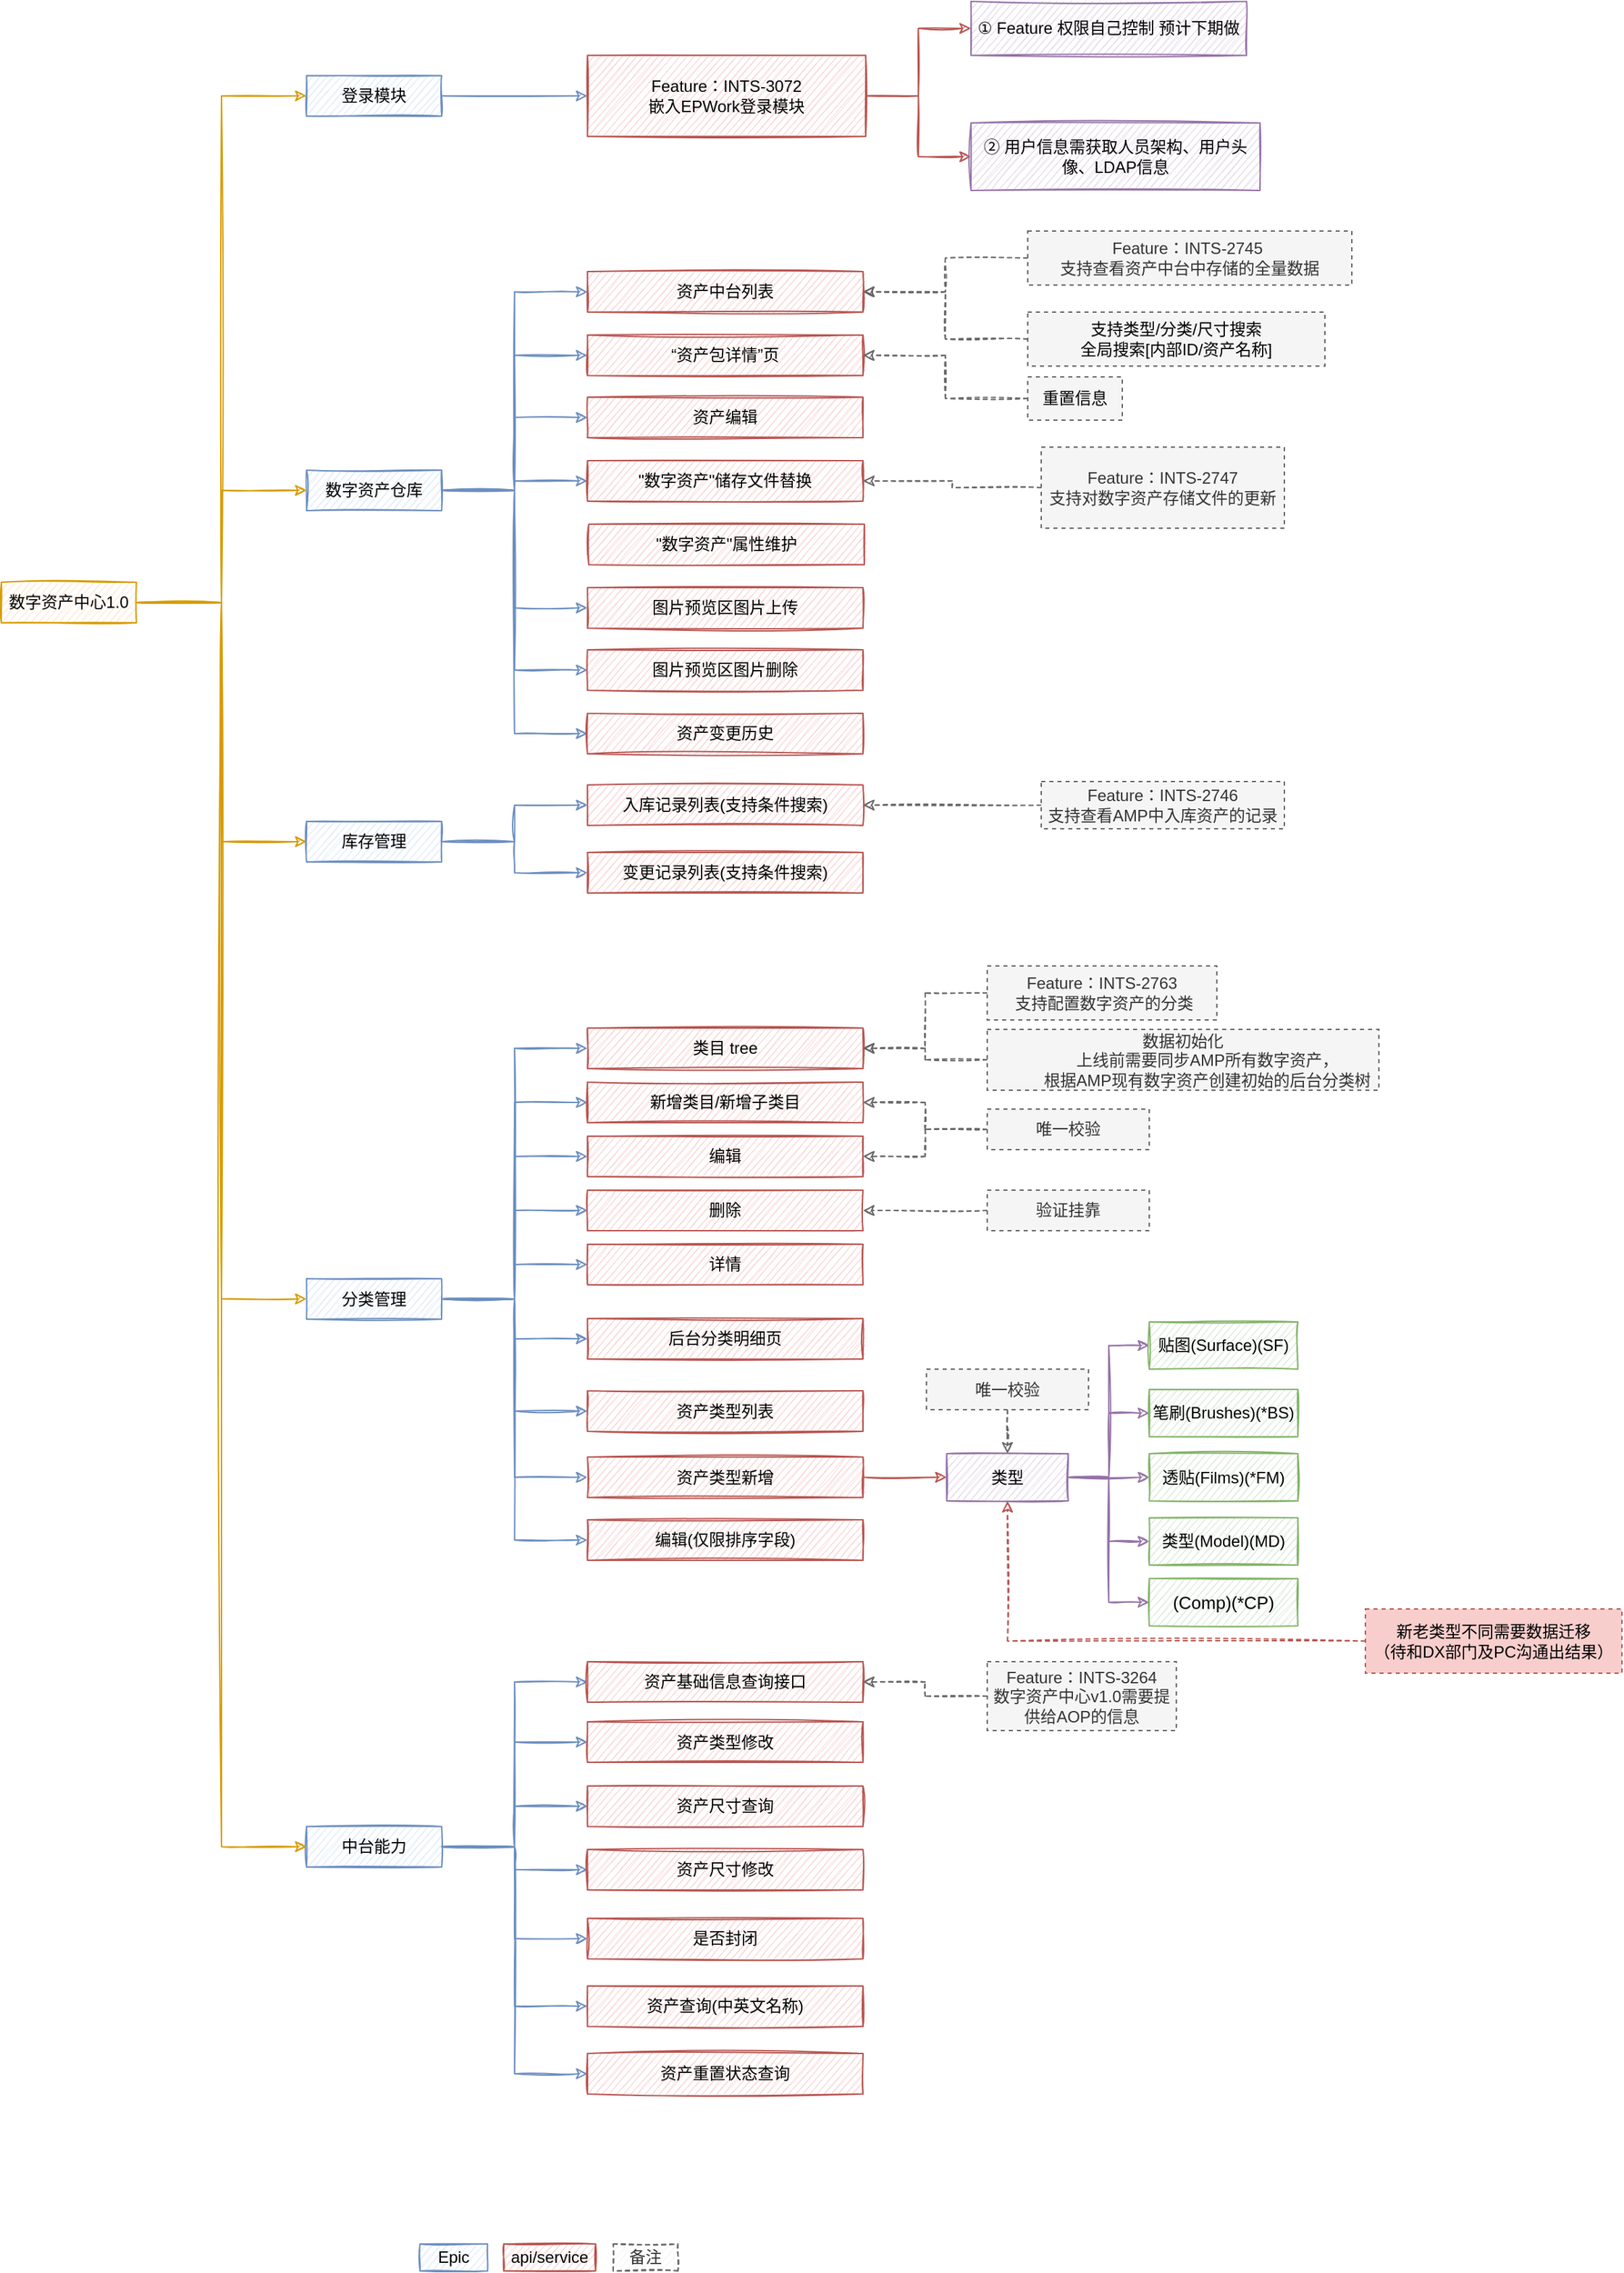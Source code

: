 <mxfile version="17.5.0" type="github" pages="2">
  <diagram id="C5RBs43oDa-KdzZeNtuy" name="all">
    <mxGraphModel dx="946" dy="1688" grid="1" gridSize="10" guides="1" tooltips="1" connect="1" arrows="1" fold="1" page="1" pageScale="1" pageWidth="827" pageHeight="1169" math="0" shadow="0">
      <root>
        <mxCell id="WIyWlLk6GJQsqaUBKTNV-0" />
        <mxCell id="WIyWlLk6GJQsqaUBKTNV-1" parent="WIyWlLk6GJQsqaUBKTNV-0" />
        <mxCell id="DaFXscNUTRdYXwU_u2qZ-137" value="资产中台列表" style="rounded=0;whiteSpace=wrap;html=1;sketch=1;fillColor=#f8cecc;strokeColor=#b85450;" parent="WIyWlLk6GJQsqaUBKTNV-1" vertex="1">
          <mxGeometry x="464" y="110" width="204" height="30" as="geometry" />
        </mxCell>
        <mxCell id="DaFXscNUTRdYXwU_u2qZ-129" style="edgeStyle=orthogonalEdgeStyle;rounded=0;sketch=1;orthogonalLoop=1;jettySize=auto;html=1;entryX=0;entryY=0.5;entryDx=0;entryDy=0;strokeColor=#6c8ebf;fillColor=#dae8fc;" parent="WIyWlLk6GJQsqaUBKTNV-1" source="DaFXscNUTRdYXwU_u2qZ-31" target="DaFXscNUTRdYXwU_u2qZ-86" edge="1">
          <mxGeometry relative="1" as="geometry" />
        </mxCell>
        <mxCell id="DaFXscNUTRdYXwU_u2qZ-130" style="edgeStyle=orthogonalEdgeStyle;rounded=0;sketch=1;orthogonalLoop=1;jettySize=auto;html=1;entryX=0;entryY=0.5;entryDx=0;entryDy=0;strokeColor=#6c8ebf;fillColor=#dae8fc;" parent="WIyWlLk6GJQsqaUBKTNV-1" source="DaFXscNUTRdYXwU_u2qZ-31" target="DaFXscNUTRdYXwU_u2qZ-120" edge="1">
          <mxGeometry relative="1" as="geometry" />
        </mxCell>
        <mxCell id="DaFXscNUTRdYXwU_u2qZ-131" style="edgeStyle=orthogonalEdgeStyle;rounded=0;sketch=1;orthogonalLoop=1;jettySize=auto;html=1;entryX=0;entryY=0.5;entryDx=0;entryDy=0;strokeColor=#6c8ebf;fillColor=#dae8fc;" parent="WIyWlLk6GJQsqaUBKTNV-1" source="DaFXscNUTRdYXwU_u2qZ-31" target="DaFXscNUTRdYXwU_u2qZ-121" edge="1">
          <mxGeometry relative="1" as="geometry" />
        </mxCell>
        <mxCell id="DaFXscNUTRdYXwU_u2qZ-132" style="edgeStyle=orthogonalEdgeStyle;rounded=0;sketch=1;orthogonalLoop=1;jettySize=auto;html=1;entryX=0;entryY=0.5;entryDx=0;entryDy=0;strokeColor=#6c8ebf;fillColor=#dae8fc;" parent="WIyWlLk6GJQsqaUBKTNV-1" source="DaFXscNUTRdYXwU_u2qZ-31" target="DaFXscNUTRdYXwU_u2qZ-122" edge="1">
          <mxGeometry relative="1" as="geometry" />
        </mxCell>
        <mxCell id="DaFXscNUTRdYXwU_u2qZ-133" style="edgeStyle=orthogonalEdgeStyle;rounded=0;sketch=1;orthogonalLoop=1;jettySize=auto;html=1;entryX=0;entryY=0.5;entryDx=0;entryDy=0;strokeColor=#6c8ebf;fillColor=#dae8fc;" parent="WIyWlLk6GJQsqaUBKTNV-1" source="DaFXscNUTRdYXwU_u2qZ-31" target="DaFXscNUTRdYXwU_u2qZ-123" edge="1">
          <mxGeometry relative="1" as="geometry" />
        </mxCell>
        <mxCell id="DaFXscNUTRdYXwU_u2qZ-134" style="edgeStyle=orthogonalEdgeStyle;rounded=0;sketch=1;orthogonalLoop=1;jettySize=auto;html=1;entryX=0;entryY=0.5;entryDx=0;entryDy=0;strokeColor=#6c8ebf;fillColor=#dae8fc;" parent="WIyWlLk6GJQsqaUBKTNV-1" source="DaFXscNUTRdYXwU_u2qZ-31" target="DaFXscNUTRdYXwU_u2qZ-124" edge="1">
          <mxGeometry relative="1" as="geometry" />
        </mxCell>
        <mxCell id="DaFXscNUTRdYXwU_u2qZ-135" style="edgeStyle=orthogonalEdgeStyle;rounded=0;sketch=1;orthogonalLoop=1;jettySize=auto;html=1;entryX=0;entryY=0.5;entryDx=0;entryDy=0;strokeColor=#6c8ebf;fillColor=#dae8fc;" parent="WIyWlLk6GJQsqaUBKTNV-1" source="DaFXscNUTRdYXwU_u2qZ-31" target="DaFXscNUTRdYXwU_u2qZ-125" edge="1">
          <mxGeometry relative="1" as="geometry" />
        </mxCell>
        <mxCell id="DaFXscNUTRdYXwU_u2qZ-31" value="中台能力" style="rounded=0;whiteSpace=wrap;html=1;sketch=1;fillColor=#dae8fc;strokeColor=#6c8ebf;treeFolding=1;treeMoving=1;" parent="WIyWlLk6GJQsqaUBKTNV-1" vertex="1">
          <mxGeometry x="256" y="1261" width="100" height="30" as="geometry" />
        </mxCell>
        <mxCell id="DaFXscNUTRdYXwU_u2qZ-98" style="edgeStyle=orthogonalEdgeStyle;rounded=0;sketch=1;orthogonalLoop=1;jettySize=auto;html=1;entryX=0;entryY=0.5;entryDx=0;entryDy=0;strokeColor=#6c8ebf;fillColor=#dae8fc;" parent="WIyWlLk6GJQsqaUBKTNV-1" source="DaFXscNUTRdYXwU_u2qZ-29" target="DaFXscNUTRdYXwU_u2qZ-77" edge="1">
          <mxGeometry relative="1" as="geometry" />
        </mxCell>
        <mxCell id="DaFXscNUTRdYXwU_u2qZ-99" style="edgeStyle=orthogonalEdgeStyle;rounded=0;sketch=1;orthogonalLoop=1;jettySize=auto;html=1;entryX=0;entryY=0.5;entryDx=0;entryDy=0;strokeColor=#6c8ebf;fillColor=#dae8fc;" parent="WIyWlLk6GJQsqaUBKTNV-1" source="DaFXscNUTRdYXwU_u2qZ-29" target="DaFXscNUTRdYXwU_u2qZ-79" edge="1">
          <mxGeometry relative="1" as="geometry" />
        </mxCell>
        <mxCell id="DaFXscNUTRdYXwU_u2qZ-101" style="edgeStyle=orthogonalEdgeStyle;rounded=0;sketch=1;orthogonalLoop=1;jettySize=auto;html=1;entryX=0;entryY=0.5;entryDx=0;entryDy=0;strokeColor=#6c8ebf;fillColor=#dae8fc;" parent="WIyWlLk6GJQsqaUBKTNV-1" source="DaFXscNUTRdYXwU_u2qZ-29" target="DaFXscNUTRdYXwU_u2qZ-100" edge="1">
          <mxGeometry relative="1" as="geometry" />
        </mxCell>
        <mxCell id="DaFXscNUTRdYXwU_u2qZ-102" style="edgeStyle=orthogonalEdgeStyle;rounded=0;sketch=1;orthogonalLoop=1;jettySize=auto;html=1;entryX=0;entryY=0.5;entryDx=0;entryDy=0;strokeColor=#6c8ebf;fillColor=#dae8fc;" parent="WIyWlLk6GJQsqaUBKTNV-1" source="DaFXscNUTRdYXwU_u2qZ-29" target="DaFXscNUTRdYXwU_u2qZ-78" edge="1">
          <mxGeometry relative="1" as="geometry" />
        </mxCell>
        <mxCell id="DaFXscNUTRdYXwU_u2qZ-103" style="edgeStyle=orthogonalEdgeStyle;rounded=0;sketch=1;orthogonalLoop=1;jettySize=auto;html=1;entryX=0;entryY=0.5;entryDx=0;entryDy=0;strokeColor=#6c8ebf;fillColor=#dae8fc;" parent="WIyWlLk6GJQsqaUBKTNV-1" source="DaFXscNUTRdYXwU_u2qZ-29" target="DaFXscNUTRdYXwU_u2qZ-80" edge="1">
          <mxGeometry relative="1" as="geometry" />
        </mxCell>
        <mxCell id="DaFXscNUTRdYXwU_u2qZ-104" style="edgeStyle=orthogonalEdgeStyle;rounded=0;sketch=1;orthogonalLoop=1;jettySize=auto;html=1;entryX=0;entryY=0.5;entryDx=0;entryDy=0;strokeColor=#6c8ebf;fillColor=#dae8fc;" parent="WIyWlLk6GJQsqaUBKTNV-1" source="DaFXscNUTRdYXwU_u2qZ-29" target="DaFXscNUTRdYXwU_u2qZ-81" edge="1">
          <mxGeometry relative="1" as="geometry" />
        </mxCell>
        <mxCell id="DaFXscNUTRdYXwU_u2qZ-105" style="edgeStyle=orthogonalEdgeStyle;rounded=0;sketch=1;orthogonalLoop=1;jettySize=auto;html=1;entryX=0;entryY=0.5;entryDx=0;entryDy=0;strokeColor=#6c8ebf;fillColor=#dae8fc;" parent="WIyWlLk6GJQsqaUBKTNV-1" source="DaFXscNUTRdYXwU_u2qZ-29" target="DaFXscNUTRdYXwU_u2qZ-83" edge="1">
          <mxGeometry relative="1" as="geometry" />
        </mxCell>
        <mxCell id="DaFXscNUTRdYXwU_u2qZ-106" style="edgeStyle=orthogonalEdgeStyle;rounded=0;sketch=1;orthogonalLoop=1;jettySize=auto;html=1;entryX=0;entryY=0.5;entryDx=0;entryDy=0;strokeColor=#6c8ebf;fillColor=#dae8fc;" parent="WIyWlLk6GJQsqaUBKTNV-1" source="DaFXscNUTRdYXwU_u2qZ-29" target="DaFXscNUTRdYXwU_u2qZ-84" edge="1">
          <mxGeometry relative="1" as="geometry" />
        </mxCell>
        <mxCell id="DaFXscNUTRdYXwU_u2qZ-145" style="edgeStyle=orthogonalEdgeStyle;rounded=0;sketch=1;orthogonalLoop=1;jettySize=auto;html=1;entryX=0;entryY=0.5;entryDx=0;entryDy=0;strokeColor=#6c8ebf;fillColor=#dae8fc;" parent="WIyWlLk6GJQsqaUBKTNV-1" source="DaFXscNUTRdYXwU_u2qZ-29" target="DaFXscNUTRdYXwU_u2qZ-144" edge="1">
          <mxGeometry relative="1" as="geometry" />
        </mxCell>
        <mxCell id="DaFXscNUTRdYXwU_u2qZ-29" value="分类管理" style="rounded=0;whiteSpace=wrap;html=1;sketch=1;fillColor=#dae8fc;strokeColor=#6c8ebf;treeMoving=1;treeFolding=1;" parent="WIyWlLk6GJQsqaUBKTNV-1" vertex="1">
          <mxGeometry x="256" y="855.5" width="100" height="30" as="geometry" />
        </mxCell>
        <mxCell id="DaFXscNUTRdYXwU_u2qZ-92" style="edgeStyle=orthogonalEdgeStyle;rounded=0;sketch=1;orthogonalLoop=1;jettySize=auto;html=1;entryX=0;entryY=0.5;entryDx=0;entryDy=0;strokeColor=#6c8ebf;fillColor=#dae8fc;" parent="WIyWlLk6GJQsqaUBKTNV-1" source="DaFXscNUTRdYXwU_u2qZ-27" target="DaFXscNUTRdYXwU_u2qZ-76" edge="1">
          <mxGeometry relative="1" as="geometry" />
        </mxCell>
        <mxCell id="DaFXscNUTRdYXwU_u2qZ-93" style="edgeStyle=orthogonalEdgeStyle;rounded=0;sketch=1;orthogonalLoop=1;jettySize=auto;html=1;entryX=0;entryY=0.5;entryDx=0;entryDy=0;strokeColor=#6c8ebf;fillColor=#dae8fc;" parent="WIyWlLk6GJQsqaUBKTNV-1" source="DaFXscNUTRdYXwU_u2qZ-27" target="DaFXscNUTRdYXwU_u2qZ-75" edge="1">
          <mxGeometry relative="1" as="geometry" />
        </mxCell>
        <mxCell id="DaFXscNUTRdYXwU_u2qZ-27" value="库存管理" style="rounded=0;whiteSpace=wrap;html=1;sketch=1;fillColor=#dae8fc;strokeColor=#6c8ebf;treeMoving=1;treeFolding=1;" parent="WIyWlLk6GJQsqaUBKTNV-1" vertex="1">
          <mxGeometry x="256" y="517" width="100" height="30" as="geometry" />
        </mxCell>
        <mxCell id="DaFXscNUTRdYXwU_u2qZ-43" value="" style="edgeStyle=orthogonalEdgeStyle;rounded=0;sketch=1;orthogonalLoop=1;jettySize=auto;html=1;fillColor=#dae8fc;strokeColor=#6c8ebf;entryX=0;entryY=0.5;entryDx=0;entryDy=0;" parent="WIyWlLk6GJQsqaUBKTNV-1" source="DaFXscNUTRdYXwU_u2qZ-23" target="DaFXscNUTRdYXwU_u2qZ-137" edge="1">
          <mxGeometry relative="1" as="geometry">
            <mxPoint x="464" y="116" as="targetPoint" />
          </mxGeometry>
        </mxCell>
        <mxCell id="DaFXscNUTRdYXwU_u2qZ-70" style="edgeStyle=orthogonalEdgeStyle;rounded=0;sketch=1;orthogonalLoop=1;jettySize=auto;html=1;entryX=0;entryY=0.5;entryDx=0;entryDy=0;fillColor=#dae8fc;strokeColor=#6c8ebf;" parent="WIyWlLk6GJQsqaUBKTNV-1" source="DaFXscNUTRdYXwU_u2qZ-23" target="DaFXscNUTRdYXwU_u2qZ-69" edge="1">
          <mxGeometry relative="1" as="geometry" />
        </mxCell>
        <mxCell id="DaFXscNUTRdYXwU_u2qZ-88" style="edgeStyle=orthogonalEdgeStyle;rounded=0;sketch=1;orthogonalLoop=1;jettySize=auto;html=1;entryX=0;entryY=0.5;entryDx=0;entryDy=0;strokeColor=#6c8ebf;fillColor=#dae8fc;" parent="WIyWlLk6GJQsqaUBKTNV-1" source="DaFXscNUTRdYXwU_u2qZ-23" target="DaFXscNUTRdYXwU_u2qZ-71" edge="1">
          <mxGeometry relative="1" as="geometry" />
        </mxCell>
        <mxCell id="DaFXscNUTRdYXwU_u2qZ-89" style="edgeStyle=orthogonalEdgeStyle;rounded=0;sketch=1;orthogonalLoop=1;jettySize=auto;html=1;entryX=0;entryY=0.5;entryDx=0;entryDy=0;strokeColor=#6c8ebf;fillColor=#dae8fc;" parent="WIyWlLk6GJQsqaUBKTNV-1" source="DaFXscNUTRdYXwU_u2qZ-23" target="DaFXscNUTRdYXwU_u2qZ-72" edge="1">
          <mxGeometry relative="1" as="geometry" />
        </mxCell>
        <mxCell id="DaFXscNUTRdYXwU_u2qZ-90" style="edgeStyle=orthogonalEdgeStyle;rounded=0;sketch=1;orthogonalLoop=1;jettySize=auto;html=1;entryX=0;entryY=0.5;entryDx=0;entryDy=0;strokeColor=#6c8ebf;fillColor=#dae8fc;" parent="WIyWlLk6GJQsqaUBKTNV-1" source="DaFXscNUTRdYXwU_u2qZ-23" target="DaFXscNUTRdYXwU_u2qZ-73" edge="1">
          <mxGeometry relative="1" as="geometry" />
        </mxCell>
        <mxCell id="DaFXscNUTRdYXwU_u2qZ-91" style="edgeStyle=orthogonalEdgeStyle;rounded=0;sketch=1;orthogonalLoop=1;jettySize=auto;html=1;entryX=0;entryY=0.5;entryDx=0;entryDy=0;strokeColor=#6c8ebf;fillColor=#dae8fc;" parent="WIyWlLk6GJQsqaUBKTNV-1" source="DaFXscNUTRdYXwU_u2qZ-23" target="DaFXscNUTRdYXwU_u2qZ-74" edge="1">
          <mxGeometry relative="1" as="geometry" />
        </mxCell>
        <mxCell id="DaFXscNUTRdYXwU_u2qZ-23" value="数字资产仓库" style="rounded=0;whiteSpace=wrap;html=1;sketch=1;fillColor=#dae8fc;strokeColor=#6c8ebf;treeFolding=1;treeMoving=1;" parent="WIyWlLk6GJQsqaUBKTNV-1" vertex="1">
          <mxGeometry x="256" y="257" width="100" height="30" as="geometry" />
        </mxCell>
        <mxCell id="DaFXscNUTRdYXwU_u2qZ-35" style="edgeStyle=orthogonalEdgeStyle;rounded=0;sketch=1;orthogonalLoop=1;jettySize=auto;html=1;exitX=1;exitY=0.5;exitDx=0;exitDy=0;entryX=0;entryY=0.5;entryDx=0;entryDy=0;fillColor=#dae8fc;strokeColor=#6c8ebf;" parent="WIyWlLk6GJQsqaUBKTNV-1" source="DaFXscNUTRdYXwU_u2qZ-25" target="DaFXscNUTRdYXwU_u2qZ-18" edge="1">
          <mxGeometry relative="1" as="geometry" />
        </mxCell>
        <mxCell id="DaFXscNUTRdYXwU_u2qZ-25" value="登录模块" style="rounded=0;whiteSpace=wrap;html=1;sketch=1;fillColor=#dae8fc;strokeColor=#6c8ebf;treeMoving=1;treeFolding=1;" parent="WIyWlLk6GJQsqaUBKTNV-1" vertex="1">
          <mxGeometry x="256" y="-35" width="100" height="30" as="geometry" />
        </mxCell>
        <mxCell id="DaFXscNUTRdYXwU_u2qZ-24" value="" style="edgeStyle=orthogonalEdgeStyle;rounded=0;sketch=1;orthogonalLoop=1;jettySize=auto;html=1;entryX=0;entryY=0.5;entryDx=0;entryDy=0;fillColor=#ffe6cc;strokeColor=#d79b00;" parent="WIyWlLk6GJQsqaUBKTNV-1" source="DaFXscNUTRdYXwU_u2qZ-0" target="DaFXscNUTRdYXwU_u2qZ-23" edge="1">
          <mxGeometry relative="1" as="geometry" />
        </mxCell>
        <mxCell id="DaFXscNUTRdYXwU_u2qZ-26" value="" style="edgeStyle=orthogonalEdgeStyle;rounded=0;sketch=1;orthogonalLoop=1;jettySize=auto;html=1;entryX=0;entryY=0.5;entryDx=0;entryDy=0;fillColor=#ffe6cc;strokeColor=#d79b00;" parent="WIyWlLk6GJQsqaUBKTNV-1" source="DaFXscNUTRdYXwU_u2qZ-0" target="DaFXscNUTRdYXwU_u2qZ-25" edge="1">
          <mxGeometry relative="1" as="geometry" />
        </mxCell>
        <mxCell id="DaFXscNUTRdYXwU_u2qZ-30" value="" style="edgeStyle=orthogonalEdgeStyle;rounded=0;sketch=1;orthogonalLoop=1;jettySize=auto;html=1;entryX=0;entryY=0.5;entryDx=0;entryDy=0;fillColor=#ffe6cc;strokeColor=#d79b00;" parent="WIyWlLk6GJQsqaUBKTNV-1" source="DaFXscNUTRdYXwU_u2qZ-0" target="DaFXscNUTRdYXwU_u2qZ-29" edge="1">
          <mxGeometry relative="1" as="geometry" />
        </mxCell>
        <mxCell id="DaFXscNUTRdYXwU_u2qZ-32" value="" style="edgeStyle=orthogonalEdgeStyle;rounded=0;sketch=1;orthogonalLoop=1;jettySize=auto;html=1;entryX=0;entryY=0.5;entryDx=0;entryDy=0;fillColor=#ffe6cc;strokeColor=#d79b00;" parent="WIyWlLk6GJQsqaUBKTNV-1" source="DaFXscNUTRdYXwU_u2qZ-0" target="DaFXscNUTRdYXwU_u2qZ-31" edge="1">
          <mxGeometry relative="1" as="geometry" />
        </mxCell>
        <mxCell id="DaFXscNUTRdYXwU_u2qZ-87" style="edgeStyle=orthogonalEdgeStyle;rounded=0;sketch=1;orthogonalLoop=1;jettySize=auto;html=1;entryX=0;entryY=0.5;entryDx=0;entryDy=0;strokeColor=#d79b00;fillColor=#ffe6cc;" parent="WIyWlLk6GJQsqaUBKTNV-1" source="DaFXscNUTRdYXwU_u2qZ-0" target="DaFXscNUTRdYXwU_u2qZ-27" edge="1">
          <mxGeometry relative="1" as="geometry" />
        </mxCell>
        <mxCell id="DaFXscNUTRdYXwU_u2qZ-0" value="数字资产中心1.0" style="rounded=0;whiteSpace=wrap;html=1;sketch=1;fillColor=#ffe6cc;strokeColor=#d79b00;" parent="WIyWlLk6GJQsqaUBKTNV-1" vertex="1">
          <mxGeometry x="30" y="340" width="100" height="30" as="geometry" />
        </mxCell>
        <mxCell id="DaFXscNUTRdYXwU_u2qZ-8" style="edgeStyle=orthogonalEdgeStyle;rounded=0;sketch=1;orthogonalLoop=1;jettySize=auto;html=1;exitX=0.5;exitY=1;exitDx=0;exitDy=0;" parent="WIyWlLk6GJQsqaUBKTNV-1" edge="1">
          <mxGeometry relative="1" as="geometry">
            <mxPoint x="306" y="200" as="sourcePoint" />
            <mxPoint x="306" y="200" as="targetPoint" />
          </mxGeometry>
        </mxCell>
        <mxCell id="DaFXscNUTRdYXwU_u2qZ-39" value="" style="edgeStyle=orthogonalEdgeStyle;rounded=0;sketch=1;orthogonalLoop=1;jettySize=auto;html=1;entryX=0;entryY=0.5;entryDx=0;entryDy=0;fillColor=#f8cecc;strokeColor=#b85450;" parent="WIyWlLk6GJQsqaUBKTNV-1" source="DaFXscNUTRdYXwU_u2qZ-18" target="DaFXscNUTRdYXwU_u2qZ-38" edge="1">
          <mxGeometry relative="1" as="geometry" />
        </mxCell>
        <mxCell id="DaFXscNUTRdYXwU_u2qZ-41" value="" style="edgeStyle=orthogonalEdgeStyle;rounded=0;sketch=1;orthogonalLoop=1;jettySize=auto;html=1;fillColor=#f8cecc;strokeColor=#b85450;entryX=0;entryY=0.5;entryDx=0;entryDy=0;" parent="WIyWlLk6GJQsqaUBKTNV-1" source="DaFXscNUTRdYXwU_u2qZ-18" target="DaFXscNUTRdYXwU_u2qZ-40" edge="1">
          <mxGeometry relative="1" as="geometry">
            <mxPoint x="686" y="44.957" as="targetPoint" />
          </mxGeometry>
        </mxCell>
        <mxCell id="DaFXscNUTRdYXwU_u2qZ-18" value="Feature：INTS-3072 &lt;br&gt;嵌入EPWork登录模块" style="rounded=0;whiteSpace=wrap;html=1;sketch=1;fillColor=#f8cecc;strokeColor=#b85450;" parent="WIyWlLk6GJQsqaUBKTNV-1" vertex="1">
          <mxGeometry x="464" y="-50" width="206" height="60" as="geometry" />
        </mxCell>
        <mxCell id="DaFXscNUTRdYXwU_u2qZ-38" value="① Feature 权限自己控制 预计下期做" style="rounded=0;whiteSpace=wrap;html=1;sketch=1;fillColor=#e1d5e7;strokeColor=#9673a6;" parent="WIyWlLk6GJQsqaUBKTNV-1" vertex="1">
          <mxGeometry x="748" y="-90" width="204" height="40" as="geometry" />
        </mxCell>
        <mxCell id="DaFXscNUTRdYXwU_u2qZ-40" value="&lt;div class=&quot;okr-block-clipboard&quot;&gt;&lt;/div&gt;&lt;div&gt;&lt;span&gt;② 用户信息需获取人员架构、用户头像、LDAP信息&lt;/span&gt;&lt;br&gt;&lt;/div&gt;" style="rounded=0;whiteSpace=wrap;html=1;sketch=1;fillColor=#e1d5e7;strokeColor=#9673a6;" parent="WIyWlLk6GJQsqaUBKTNV-1" vertex="1">
          <mxGeometry x="748" width="214" height="50" as="geometry" />
        </mxCell>
        <mxCell id="DaFXscNUTRdYXwU_u2qZ-64" value="" style="edgeStyle=orthogonalEdgeStyle;rounded=0;sketch=1;orthogonalLoop=1;jettySize=auto;html=1;entryX=0;entryY=0.5;entryDx=0;entryDy=0;exitX=1;exitY=0.5;exitDx=0;exitDy=0;fillColor=#dae8fc;strokeColor=#6c8ebf;" parent="WIyWlLk6GJQsqaUBKTNV-1" source="DaFXscNUTRdYXwU_u2qZ-23" target="DaFXscNUTRdYXwU_u2qZ-63" edge="1">
          <mxGeometry relative="1" as="geometry" />
        </mxCell>
        <mxCell id="DaFXscNUTRdYXwU_u2qZ-47" value="" style="edgeStyle=orthogonalEdgeStyle;rounded=0;sketch=1;orthogonalLoop=1;jettySize=auto;html=1;exitX=1;exitY=0.5;exitDx=0;exitDy=0;fillColor=#f8cecc;strokeColor=#b85450;" parent="WIyWlLk6GJQsqaUBKTNV-1" source="DaFXscNUTRdYXwU_u2qZ-84" target="DaFXscNUTRdYXwU_u2qZ-46" edge="1">
          <mxGeometry relative="1" as="geometry">
            <mxPoint x="636" y="1000" as="sourcePoint" />
          </mxGeometry>
        </mxCell>
        <mxCell id="DaFXscNUTRdYXwU_u2qZ-49" value="" style="edgeStyle=orthogonalEdgeStyle;rounded=0;sketch=1;orthogonalLoop=1;jettySize=auto;html=1;entryX=0;entryY=0.5;entryDx=0;entryDy=0;fillColor=#e1d5e7;strokeColor=#9673a6;" parent="WIyWlLk6GJQsqaUBKTNV-1" source="DaFXscNUTRdYXwU_u2qZ-46" target="DaFXscNUTRdYXwU_u2qZ-48" edge="1">
          <mxGeometry relative="1" as="geometry" />
        </mxCell>
        <mxCell id="DaFXscNUTRdYXwU_u2qZ-51" value="" style="edgeStyle=orthogonalEdgeStyle;rounded=0;sketch=1;orthogonalLoop=1;jettySize=auto;html=1;entryX=0;entryY=0.5;entryDx=0;entryDy=0;fillColor=#e1d5e7;strokeColor=#9673a6;" parent="WIyWlLk6GJQsqaUBKTNV-1" source="DaFXscNUTRdYXwU_u2qZ-46" target="DaFXscNUTRdYXwU_u2qZ-50" edge="1">
          <mxGeometry relative="1" as="geometry" />
        </mxCell>
        <mxCell id="DaFXscNUTRdYXwU_u2qZ-53" value="" style="edgeStyle=orthogonalEdgeStyle;rounded=0;sketch=1;orthogonalLoop=1;jettySize=auto;html=1;entryX=0;entryY=0.5;entryDx=0;entryDy=0;fillColor=#e1d5e7;strokeColor=#9673a6;" parent="WIyWlLk6GJQsqaUBKTNV-1" source="DaFXscNUTRdYXwU_u2qZ-46" target="DaFXscNUTRdYXwU_u2qZ-52" edge="1">
          <mxGeometry relative="1" as="geometry" />
        </mxCell>
        <mxCell id="DaFXscNUTRdYXwU_u2qZ-55" value="" style="edgeStyle=orthogonalEdgeStyle;rounded=0;sketch=1;orthogonalLoop=1;jettySize=auto;html=1;entryX=0;entryY=0.5;entryDx=0;entryDy=0;fillColor=#e1d5e7;strokeColor=#9673a6;" parent="WIyWlLk6GJQsqaUBKTNV-1" source="DaFXscNUTRdYXwU_u2qZ-46" target="DaFXscNUTRdYXwU_u2qZ-54" edge="1">
          <mxGeometry relative="1" as="geometry" />
        </mxCell>
        <mxCell id="DaFXscNUTRdYXwU_u2qZ-57" style="edgeStyle=orthogonalEdgeStyle;rounded=0;sketch=1;orthogonalLoop=1;jettySize=auto;html=1;entryX=0;entryY=0.5;entryDx=0;entryDy=0;fillColor=#e1d5e7;strokeColor=#9673a6;" parent="WIyWlLk6GJQsqaUBKTNV-1" source="DaFXscNUTRdYXwU_u2qZ-46" target="DaFXscNUTRdYXwU_u2qZ-56" edge="1">
          <mxGeometry relative="1" as="geometry" />
        </mxCell>
        <mxCell id="DaFXscNUTRdYXwU_u2qZ-46" value="类型" style="rounded=0;whiteSpace=wrap;html=1;sketch=1;fillColor=#e1d5e7;strokeColor=#9673a6;" parent="WIyWlLk6GJQsqaUBKTNV-1" vertex="1">
          <mxGeometry x="730" y="985" width="90" height="35" as="geometry" />
        </mxCell>
        <mxCell id="DaFXscNUTRdYXwU_u2qZ-48" value="贴图(Surface)(SF)" style="rounded=0;whiteSpace=wrap;html=1;sketch=1;fillColor=#d5e8d4;strokeColor=#82b366;" parent="WIyWlLk6GJQsqaUBKTNV-1" vertex="1">
          <mxGeometry x="880" y="887.5" width="110" height="35" as="geometry" />
        </mxCell>
        <mxCell id="DaFXscNUTRdYXwU_u2qZ-50" value="笔刷(Brushes)(*BS)" style="rounded=0;whiteSpace=wrap;html=1;sketch=1;fillColor=#d5e8d4;strokeColor=#82b366;" parent="WIyWlLk6GJQsqaUBKTNV-1" vertex="1">
          <mxGeometry x="880" y="937.5" width="110" height="35" as="geometry" />
        </mxCell>
        <mxCell id="DaFXscNUTRdYXwU_u2qZ-52" value="透贴(Films)(*FM)" style="rounded=0;whiteSpace=wrap;html=1;sketch=1;fillColor=#d5e8d4;strokeColor=#82b366;" parent="WIyWlLk6GJQsqaUBKTNV-1" vertex="1">
          <mxGeometry x="880" y="985" width="110" height="35" as="geometry" />
        </mxCell>
        <mxCell id="DaFXscNUTRdYXwU_u2qZ-54" value="类型(Model)(MD)" style="rounded=0;whiteSpace=wrap;html=1;sketch=1;fillColor=#d5e8d4;strokeColor=#82b366;" parent="WIyWlLk6GJQsqaUBKTNV-1" vertex="1">
          <mxGeometry x="880" y="1032.5" width="110" height="35" as="geometry" />
        </mxCell>
        <mxCell id="DaFXscNUTRdYXwU_u2qZ-56" value="&lt;span style=&quot;font-size: 13px&quot;&gt;(Comp)(*CP)&lt;/span&gt;" style="rounded=0;whiteSpace=wrap;html=1;sketch=1;fillColor=#d5e8d4;strokeColor=#82b366;" parent="WIyWlLk6GJQsqaUBKTNV-1" vertex="1">
          <mxGeometry x="880" y="1077.5" width="110" height="35" as="geometry" />
        </mxCell>
        <mxCell id="DaFXscNUTRdYXwU_u2qZ-63" value="“资产包详情”页" style="rounded=0;whiteSpace=wrap;html=1;sketch=1;fillColor=#f8cecc;strokeColor=#b85450;" parent="WIyWlLk6GJQsqaUBKTNV-1" vertex="1">
          <mxGeometry x="464" y="157" width="204" height="30" as="geometry" />
        </mxCell>
        <mxCell id="DaFXscNUTRdYXwU_u2qZ-68" style="edgeStyle=orthogonalEdgeStyle;sketch=1;orthogonalLoop=1;jettySize=auto;html=1;entryX=1;entryY=0.5;entryDx=0;entryDy=0;strokeColor=#666666;rounded=0;fillColor=#f5f5f5;dashed=1;" parent="WIyWlLk6GJQsqaUBKTNV-1" source="DaFXscNUTRdYXwU_u2qZ-67" target="DaFXscNUTRdYXwU_u2qZ-137" edge="1">
          <mxGeometry relative="1" as="geometry">
            <mxPoint x="668" y="116" as="targetPoint" />
          </mxGeometry>
        </mxCell>
        <mxCell id="DaFXscNUTRdYXwU_u2qZ-67" value="&lt;div&gt;Feature：INTS-2745&amp;nbsp;&lt;/div&gt;&lt;div&gt;支持查看资产中台中存储的全量数据&lt;/div&gt;" style="rounded=0;whiteSpace=wrap;html=1;dashed=1;disableMultiStrokeFill=0;fillColor=#f5f5f5;fontColor=#333333;strokeColor=#666666;" parent="WIyWlLk6GJQsqaUBKTNV-1" vertex="1">
          <mxGeometry x="790" y="80" width="240" height="40" as="geometry" />
        </mxCell>
        <mxCell id="DaFXscNUTRdYXwU_u2qZ-69" value="资产编辑" style="rounded=0;whiteSpace=wrap;html=1;sketch=1;fillColor=#f8cecc;strokeColor=#b85450;" parent="WIyWlLk6GJQsqaUBKTNV-1" vertex="1">
          <mxGeometry x="464" y="203" width="204" height="30" as="geometry" />
        </mxCell>
        <mxCell id="DaFXscNUTRdYXwU_u2qZ-71" value="&quot;数字资产&quot;储存文件替换" style="rounded=0;whiteSpace=wrap;html=1;sketch=1;fillColor=#f8cecc;strokeColor=#b85450;" parent="WIyWlLk6GJQsqaUBKTNV-1" vertex="1">
          <mxGeometry x="464" y="250" width="204" height="30" as="geometry" />
        </mxCell>
        <mxCell id="DaFXscNUTRdYXwU_u2qZ-72" value="图片预览区图片上传" style="rounded=0;whiteSpace=wrap;html=1;sketch=1;fillColor=#f8cecc;strokeColor=#b85450;" parent="WIyWlLk6GJQsqaUBKTNV-1" vertex="1">
          <mxGeometry x="464" y="344" width="204" height="30" as="geometry" />
        </mxCell>
        <mxCell id="DaFXscNUTRdYXwU_u2qZ-73" value="图片预览区图片删除" style="rounded=0;whiteSpace=wrap;html=1;sketch=1;fillColor=#f8cecc;strokeColor=#b85450;" parent="WIyWlLk6GJQsqaUBKTNV-1" vertex="1">
          <mxGeometry x="464" y="390" width="204" height="30" as="geometry" />
        </mxCell>
        <mxCell id="DaFXscNUTRdYXwU_u2qZ-74" value="资产变更历史" style="rounded=0;whiteSpace=wrap;html=1;sketch=1;fillColor=#f8cecc;strokeColor=#b85450;" parent="WIyWlLk6GJQsqaUBKTNV-1" vertex="1">
          <mxGeometry x="464" y="437" width="204" height="30" as="geometry" />
        </mxCell>
        <mxCell id="DaFXscNUTRdYXwU_u2qZ-75" value="变更记录列表(支持条件搜索)" style="rounded=0;whiteSpace=wrap;html=1;sketch=1;fillColor=#f8cecc;strokeColor=#b85450;" parent="WIyWlLk6GJQsqaUBKTNV-1" vertex="1">
          <mxGeometry x="464" y="540" width="204" height="30" as="geometry" />
        </mxCell>
        <mxCell id="DaFXscNUTRdYXwU_u2qZ-76" value="入库记录列表(支持条件搜索)" style="rounded=0;whiteSpace=wrap;html=1;sketch=1;fillColor=#f8cecc;strokeColor=#b85450;" parent="WIyWlLk6GJQsqaUBKTNV-1" vertex="1">
          <mxGeometry x="464" y="490" width="204" height="30" as="geometry" />
        </mxCell>
        <mxCell id="DaFXscNUTRdYXwU_u2qZ-77" value="新增类目/新增子类目" style="rounded=0;whiteSpace=wrap;html=1;sketch=1;fillColor=#f8cecc;strokeColor=#b85450;" parent="WIyWlLk6GJQsqaUBKTNV-1" vertex="1">
          <mxGeometry x="464" y="710" width="204" height="30" as="geometry" />
        </mxCell>
        <mxCell id="DaFXscNUTRdYXwU_u2qZ-78" value="删除" style="rounded=0;whiteSpace=wrap;html=1;sketch=1;fillColor=#f8cecc;strokeColor=#b85450;" parent="WIyWlLk6GJQsqaUBKTNV-1" vertex="1">
          <mxGeometry x="464" y="790" width="204" height="30" as="geometry" />
        </mxCell>
        <mxCell id="DaFXscNUTRdYXwU_u2qZ-79" value="编辑" style="rounded=0;whiteSpace=wrap;html=1;sketch=1;fillColor=#f8cecc;strokeColor=#b85450;" parent="WIyWlLk6GJQsqaUBKTNV-1" vertex="1">
          <mxGeometry x="464" y="750" width="204" height="30" as="geometry" />
        </mxCell>
        <mxCell id="DaFXscNUTRdYXwU_u2qZ-80" value="详情" style="rounded=0;whiteSpace=wrap;html=1;sketch=1;fillColor=#f8cecc;strokeColor=#b85450;" parent="WIyWlLk6GJQsqaUBKTNV-1" vertex="1">
          <mxGeometry x="464" y="830" width="204" height="30" as="geometry" />
        </mxCell>
        <mxCell id="DaFXscNUTRdYXwU_u2qZ-81" value="&lt;span&gt;后台分类明细页&lt;/span&gt;" style="rounded=0;whiteSpace=wrap;html=1;sketch=1;fillColor=#f8cecc;strokeColor=#b85450;" parent="WIyWlLk6GJQsqaUBKTNV-1" vertex="1">
          <mxGeometry x="464" y="885" width="204" height="30" as="geometry" />
        </mxCell>
        <mxCell id="DaFXscNUTRdYXwU_u2qZ-83" value="资产类型列表" style="rounded=0;whiteSpace=wrap;html=1;sketch=1;fillColor=#f8cecc;strokeColor=#b85450;" parent="WIyWlLk6GJQsqaUBKTNV-1" vertex="1">
          <mxGeometry x="464" y="938.5" width="204" height="30" as="geometry" />
        </mxCell>
        <mxCell id="DaFXscNUTRdYXwU_u2qZ-84" value="资产类型新增" style="rounded=0;whiteSpace=wrap;html=1;sketch=1;fillColor=#f8cecc;strokeColor=#b85450;" parent="WIyWlLk6GJQsqaUBKTNV-1" vertex="1">
          <mxGeometry x="464" y="987.5" width="204" height="30" as="geometry" />
        </mxCell>
        <mxCell id="DaFXscNUTRdYXwU_u2qZ-86" value="资产基础信息查询接口" style="rounded=0;whiteSpace=wrap;html=1;sketch=1;fillColor=#f8cecc;strokeColor=#b85450;" parent="WIyWlLk6GJQsqaUBKTNV-1" vertex="1">
          <mxGeometry x="464" y="1139" width="204" height="30" as="geometry" />
        </mxCell>
        <mxCell id="DaFXscNUTRdYXwU_u2qZ-95" style="edgeStyle=orthogonalEdgeStyle;rounded=0;sketch=1;orthogonalLoop=1;jettySize=auto;html=1;entryX=1;entryY=0.5;entryDx=0;entryDy=0;strokeColor=#666666;dashed=1;fillColor=#f5f5f5;" parent="WIyWlLk6GJQsqaUBKTNV-1" source="DaFXscNUTRdYXwU_u2qZ-94" target="DaFXscNUTRdYXwU_u2qZ-71" edge="1">
          <mxGeometry relative="1" as="geometry" />
        </mxCell>
        <mxCell id="DaFXscNUTRdYXwU_u2qZ-94" value="Feature：INTS-2747 &lt;br&gt;支持对数字资产存储文件的更新" style="rounded=0;whiteSpace=wrap;html=1;dashed=1;disableMultiStrokeFill=0;fillColor=#f5f5f5;fontColor=#333333;strokeColor=#666666;" parent="WIyWlLk6GJQsqaUBKTNV-1" vertex="1">
          <mxGeometry x="800" y="240" width="180" height="60" as="geometry" />
        </mxCell>
        <mxCell id="DaFXscNUTRdYXwU_u2qZ-97" style="edgeStyle=orthogonalEdgeStyle;rounded=0;sketch=1;orthogonalLoop=1;jettySize=auto;html=1;entryX=1;entryY=0.5;entryDx=0;entryDy=0;strokeColor=#666666;dashed=1;fillColor=#f5f5f5;" parent="WIyWlLk6GJQsqaUBKTNV-1" source="DaFXscNUTRdYXwU_u2qZ-96" target="DaFXscNUTRdYXwU_u2qZ-76" edge="1">
          <mxGeometry relative="1" as="geometry" />
        </mxCell>
        <mxCell id="DaFXscNUTRdYXwU_u2qZ-96" value="Feature：INTS-2746 &lt;br&gt;支持查看AMP中入库资产的记录" style="rounded=0;whiteSpace=wrap;html=1;dashed=1;disableMultiStrokeFill=0;fillColor=#f5f5f5;fontColor=#333333;strokeColor=#666666;" parent="WIyWlLk6GJQsqaUBKTNV-1" vertex="1">
          <mxGeometry x="800" y="487.5" width="180" height="35" as="geometry" />
        </mxCell>
        <mxCell id="DaFXscNUTRdYXwU_u2qZ-100" value="类目 tree" style="rounded=0;whiteSpace=wrap;html=1;sketch=1;fillColor=#f8cecc;strokeColor=#b85450;" parent="WIyWlLk6GJQsqaUBKTNV-1" vertex="1">
          <mxGeometry x="464" y="670" width="204" height="30" as="geometry" />
        </mxCell>
        <mxCell id="DaFXscNUTRdYXwU_u2qZ-111" style="edgeStyle=orthogonalEdgeStyle;rounded=0;sketch=1;orthogonalLoop=1;jettySize=auto;html=1;entryX=1;entryY=0.5;entryDx=0;entryDy=0;strokeColor=#666666;dashed=1;fillColor=#f5f5f5;" parent="WIyWlLk6GJQsqaUBKTNV-1" source="DaFXscNUTRdYXwU_u2qZ-110" target="DaFXscNUTRdYXwU_u2qZ-77" edge="1">
          <mxGeometry relative="1" as="geometry" />
        </mxCell>
        <mxCell id="DaFXscNUTRdYXwU_u2qZ-112" style="edgeStyle=orthogonalEdgeStyle;rounded=0;sketch=1;orthogonalLoop=1;jettySize=auto;html=1;entryX=1;entryY=0.5;entryDx=0;entryDy=0;strokeColor=#666666;dashed=1;fillColor=#f5f5f5;" parent="WIyWlLk6GJQsqaUBKTNV-1" source="DaFXscNUTRdYXwU_u2qZ-110" target="DaFXscNUTRdYXwU_u2qZ-79" edge="1">
          <mxGeometry relative="1" as="geometry" />
        </mxCell>
        <mxCell id="DaFXscNUTRdYXwU_u2qZ-110" value="唯一校验" style="rounded=0;whiteSpace=wrap;html=1;dashed=1;disableMultiStrokeFill=0;fillColor=#f5f5f5;fontColor=#333333;strokeColor=#666666;" parent="WIyWlLk6GJQsqaUBKTNV-1" vertex="1">
          <mxGeometry x="760" y="730" width="120" height="30" as="geometry" />
        </mxCell>
        <mxCell id="DaFXscNUTRdYXwU_u2qZ-114" style="edgeStyle=orthogonalEdgeStyle;rounded=0;sketch=1;orthogonalLoop=1;jettySize=auto;html=1;entryX=1;entryY=0.5;entryDx=0;entryDy=0;strokeColor=#666666;dashed=1;fillColor=#f5f5f5;" parent="WIyWlLk6GJQsqaUBKTNV-1" source="DaFXscNUTRdYXwU_u2qZ-113" target="DaFXscNUTRdYXwU_u2qZ-100" edge="1">
          <mxGeometry relative="1" as="geometry" />
        </mxCell>
        <mxCell id="DaFXscNUTRdYXwU_u2qZ-113" value="Feature：INTS-2763&lt;br&gt;&amp;nbsp;支持配置数字资产的分类" style="rounded=0;whiteSpace=wrap;html=1;dashed=1;disableMultiStrokeFill=0;fillColor=#f5f5f5;fontColor=#333333;strokeColor=#666666;" parent="WIyWlLk6GJQsqaUBKTNV-1" vertex="1">
          <mxGeometry x="760" y="624" width="170" height="40" as="geometry" />
        </mxCell>
        <mxCell id="DaFXscNUTRdYXwU_u2qZ-116" style="edgeStyle=orthogonalEdgeStyle;rounded=0;sketch=1;orthogonalLoop=1;jettySize=auto;html=1;entryX=1;entryY=0.5;entryDx=0;entryDy=0;strokeColor=#666666;dashed=1;fillColor=#f5f5f5;" parent="WIyWlLk6GJQsqaUBKTNV-1" source="DaFXscNUTRdYXwU_u2qZ-115" target="DaFXscNUTRdYXwU_u2qZ-78" edge="1">
          <mxGeometry relative="1" as="geometry" />
        </mxCell>
        <mxCell id="DaFXscNUTRdYXwU_u2qZ-115" value="验证挂靠" style="rounded=0;whiteSpace=wrap;html=1;dashed=1;disableMultiStrokeFill=0;fillColor=#f5f5f5;fontColor=#333333;strokeColor=#666666;" parent="WIyWlLk6GJQsqaUBKTNV-1" vertex="1">
          <mxGeometry x="760" y="790" width="120" height="30" as="geometry" />
        </mxCell>
        <mxCell id="DaFXscNUTRdYXwU_u2qZ-119" style="edgeStyle=orthogonalEdgeStyle;rounded=0;sketch=1;orthogonalLoop=1;jettySize=auto;html=1;entryX=0.5;entryY=0;entryDx=0;entryDy=0;strokeColor=#666666;dashed=1;fillColor=#f5f5f5;" parent="WIyWlLk6GJQsqaUBKTNV-1" source="DaFXscNUTRdYXwU_u2qZ-118" target="DaFXscNUTRdYXwU_u2qZ-46" edge="1">
          <mxGeometry relative="1" as="geometry" />
        </mxCell>
        <mxCell id="DaFXscNUTRdYXwU_u2qZ-118" value="唯一校验" style="rounded=0;whiteSpace=wrap;html=1;dashed=1;disableMultiStrokeFill=0;fillColor=#f5f5f5;fontColor=#333333;strokeColor=#666666;" parent="WIyWlLk6GJQsqaUBKTNV-1" vertex="1">
          <mxGeometry x="715" y="922.5" width="120" height="30" as="geometry" />
        </mxCell>
        <mxCell id="DaFXscNUTRdYXwU_u2qZ-120" value="资产类型修改" style="rounded=0;whiteSpace=wrap;html=1;sketch=1;fillColor=#f8cecc;strokeColor=#b85450;" parent="WIyWlLk6GJQsqaUBKTNV-1" vertex="1">
          <mxGeometry x="464" y="1183.5" width="204" height="30" as="geometry" />
        </mxCell>
        <mxCell id="DaFXscNUTRdYXwU_u2qZ-121" value="资产尺寸查询" style="rounded=0;whiteSpace=wrap;html=1;sketch=1;fillColor=#f8cecc;strokeColor=#b85450;" parent="WIyWlLk6GJQsqaUBKTNV-1" vertex="1">
          <mxGeometry x="464" y="1231" width="204" height="30" as="geometry" />
        </mxCell>
        <mxCell id="DaFXscNUTRdYXwU_u2qZ-122" value="资产尺寸修改" style="rounded=0;whiteSpace=wrap;html=1;sketch=1;fillColor=#f8cecc;strokeColor=#b85450;" parent="WIyWlLk6GJQsqaUBKTNV-1" vertex="1">
          <mxGeometry x="464" y="1278" width="204" height="30" as="geometry" />
        </mxCell>
        <mxCell id="DaFXscNUTRdYXwU_u2qZ-123" value="是否封闭" style="rounded=0;whiteSpace=wrap;html=1;sketch=1;fillColor=#f8cecc;strokeColor=#b85450;" parent="WIyWlLk6GJQsqaUBKTNV-1" vertex="1">
          <mxGeometry x="464" y="1329" width="204" height="30" as="geometry" />
        </mxCell>
        <mxCell id="DaFXscNUTRdYXwU_u2qZ-124" value="资产查询(中英文名称)" style="rounded=0;whiteSpace=wrap;html=1;sketch=1;fillColor=#f8cecc;strokeColor=#b85450;" parent="WIyWlLk6GJQsqaUBKTNV-1" vertex="1">
          <mxGeometry x="464" y="1379" width="204" height="30" as="geometry" />
        </mxCell>
        <mxCell id="DaFXscNUTRdYXwU_u2qZ-125" value="资产重置状态查询" style="rounded=0;whiteSpace=wrap;html=1;sketch=1;fillColor=#f8cecc;strokeColor=#b85450;" parent="WIyWlLk6GJQsqaUBKTNV-1" vertex="1">
          <mxGeometry x="464" y="1429" width="204" height="30" as="geometry" />
        </mxCell>
        <mxCell id="DaFXscNUTRdYXwU_u2qZ-128" style="edgeStyle=orthogonalEdgeStyle;rounded=0;sketch=1;orthogonalLoop=1;jettySize=auto;html=1;entryX=1;entryY=0.5;entryDx=0;entryDy=0;strokeColor=#666666;dashed=1;fillColor=#f5f5f5;" parent="WIyWlLk6GJQsqaUBKTNV-1" source="DaFXscNUTRdYXwU_u2qZ-127" target="DaFXscNUTRdYXwU_u2qZ-86" edge="1">
          <mxGeometry relative="1" as="geometry" />
        </mxCell>
        <mxCell id="DaFXscNUTRdYXwU_u2qZ-127" value="Feature：INTS-3264 &lt;br&gt;数字资产中心v1.0需要提供给AOP的信息" style="rounded=0;whiteSpace=wrap;html=1;dashed=1;disableMultiStrokeFill=0;fillColor=#f5f5f5;fontColor=#333333;strokeColor=#666666;" parent="WIyWlLk6GJQsqaUBKTNV-1" vertex="1">
          <mxGeometry x="760" y="1139" width="140" height="51" as="geometry" />
        </mxCell>
        <mxCell id="DaFXscNUTRdYXwU_u2qZ-141" style="edgeStyle=orthogonalEdgeStyle;rounded=0;sketch=1;orthogonalLoop=1;jettySize=auto;html=1;entryX=1;entryY=0.5;entryDx=0;entryDy=0;dashed=1;strokeColor=#666666;fillColor=#f5f5f5;" parent="WIyWlLk6GJQsqaUBKTNV-1" source="DaFXscNUTRdYXwU_u2qZ-136" target="DaFXscNUTRdYXwU_u2qZ-137" edge="1">
          <mxGeometry relative="1" as="geometry" />
        </mxCell>
        <mxCell id="DaFXscNUTRdYXwU_u2qZ-136" value="&lt;span style=&quot;color: rgb(0 , 0 , 0)&quot;&gt;支持类型/分类/尺寸搜索&lt;br&gt;全局搜索[内部ID/资产名称]&lt;/span&gt;" style="rounded=0;whiteSpace=wrap;html=1;dashed=1;disableMultiStrokeFill=0;fillColor=#f5f5f5;fontColor=#333333;strokeColor=#666666;" parent="WIyWlLk6GJQsqaUBKTNV-1" vertex="1">
          <mxGeometry x="790" y="140" width="220" height="40" as="geometry" />
        </mxCell>
        <mxCell id="DaFXscNUTRdYXwU_u2qZ-144" value="&lt;div&gt;编辑(仅限排序字段)&lt;/div&gt;" style="rounded=0;whiteSpace=wrap;html=1;sketch=1;fillColor=#f8cecc;strokeColor=#b85450;" parent="WIyWlLk6GJQsqaUBKTNV-1" vertex="1">
          <mxGeometry x="464" y="1034" width="204" height="30" as="geometry" />
        </mxCell>
        <mxCell id="DaFXscNUTRdYXwU_u2qZ-151" value="Epic" style="rounded=0;whiteSpace=wrap;html=1;sketch=1;fillColor=#dae8fc;strokeColor=#6c8ebf;disableMultiStrokeFill=0;" parent="WIyWlLk6GJQsqaUBKTNV-1" vertex="1">
          <mxGeometry x="340" y="1570" width="50" height="20" as="geometry" />
        </mxCell>
        <mxCell id="DaFXscNUTRdYXwU_u2qZ-152" value="api/service" style="rounded=0;whiteSpace=wrap;html=1;sketch=1;fillColor=#f8cecc;strokeColor=#b85450;disableMultiStrokeFill=0;" parent="WIyWlLk6GJQsqaUBKTNV-1" vertex="1">
          <mxGeometry x="402" y="1570" width="68" height="20" as="geometry" />
        </mxCell>
        <mxCell id="DaFXscNUTRdYXwU_u2qZ-153" value="备注" style="rounded=0;whiteSpace=wrap;html=1;sketch=1;fillColor=#f5f5f5;strokeColor=#666666;disableMultiStrokeFill=0;fontColor=#333333;dashed=1;" parent="WIyWlLk6GJQsqaUBKTNV-1" vertex="1">
          <mxGeometry x="483" y="1570" width="48" height="20" as="geometry" />
        </mxCell>
        <mxCell id="DaFXscNUTRdYXwU_u2qZ-157" style="edgeStyle=orthogonalEdgeStyle;rounded=0;sketch=1;orthogonalLoop=1;jettySize=auto;html=1;entryX=0.5;entryY=1;entryDx=0;entryDy=0;strokeColor=#b85450;dashed=1;fillColor=#f8cecc;" parent="WIyWlLk6GJQsqaUBKTNV-1" source="DaFXscNUTRdYXwU_u2qZ-156" target="DaFXscNUTRdYXwU_u2qZ-46" edge="1">
          <mxGeometry relative="1" as="geometry" />
        </mxCell>
        <mxCell id="DaFXscNUTRdYXwU_u2qZ-156" value="新老类型不同需要数据迁移&lt;br&gt;（待和DX部门及PC沟通出结果）" style="rounded=0;whiteSpace=wrap;html=1;dashed=1;disableMultiStrokeFill=0;fillColor=#f8cecc;strokeColor=#b85450;" parent="WIyWlLk6GJQsqaUBKTNV-1" vertex="1">
          <mxGeometry x="1040" y="1100" width="190" height="47.5" as="geometry" />
        </mxCell>
        <mxCell id="DaFXscNUTRdYXwU_u2qZ-159" style="edgeStyle=orthogonalEdgeStyle;rounded=0;sketch=1;orthogonalLoop=1;jettySize=auto;html=1;entryX=1;entryY=0.5;entryDx=0;entryDy=0;dashed=1;strokeColor=#666666;fillColor=#f5f5f5;" parent="WIyWlLk6GJQsqaUBKTNV-1" source="DaFXscNUTRdYXwU_u2qZ-158" target="DaFXscNUTRdYXwU_u2qZ-63" edge="1">
          <mxGeometry relative="1" as="geometry" />
        </mxCell>
        <mxCell id="DaFXscNUTRdYXwU_u2qZ-158" value="&lt;font color=&quot;#000000&quot;&gt;重置信息&lt;/font&gt;" style="rounded=0;whiteSpace=wrap;html=1;dashed=1;disableMultiStrokeFill=0;fillColor=#f5f5f5;fontColor=#333333;strokeColor=#666666;" parent="WIyWlLk6GJQsqaUBKTNV-1" vertex="1">
          <mxGeometry x="790" y="188" width="70" height="32" as="geometry" />
        </mxCell>
        <mxCell id="DaFXscNUTRdYXwU_u2qZ-160" value="&quot;数字资产&quot;属性维护" style="rounded=0;whiteSpace=wrap;html=1;sketch=1;fillColor=#f8cecc;strokeColor=#b85450;" parent="WIyWlLk6GJQsqaUBKTNV-1" vertex="1">
          <mxGeometry x="465" y="297" width="204" height="30" as="geometry" />
        </mxCell>
        <mxCell id="DaFXscNUTRdYXwU_u2qZ-162" value="" style="edgeStyle=orthogonalEdgeStyle;rounded=0;sketch=1;orthogonalLoop=1;jettySize=auto;html=1;dashed=1;strokeColor=#666666;fillColor=#f5f5f5;" parent="WIyWlLk6GJQsqaUBKTNV-1" source="DaFXscNUTRdYXwU_u2qZ-161" target="DaFXscNUTRdYXwU_u2qZ-100" edge="1">
          <mxGeometry relative="1" as="geometry" />
        </mxCell>
        <mxCell id="DaFXscNUTRdYXwU_u2qZ-161" value="&lt;div class=&quot;okr-block-clipboard&quot;&gt;&lt;/div&gt;&lt;div&gt;数据初始化&lt;/div&gt;&lt;div&gt;&lt;div class=&quot;okr-block-clipboard&quot;&gt;&lt;/div&gt;&lt;div&gt;&lt;div style=&quot;margin-left: 3em&quot;&gt;上线前需要同步AMP所有数字资产，&lt;/div&gt;&lt;div style=&quot;margin-left: 3em&quot;&gt;根据AMP现有数字资产创建初始的后台分类树&lt;/div&gt;&lt;/div&gt;&lt;/div&gt;" style="rounded=0;whiteSpace=wrap;html=1;dashed=1;disableMultiStrokeFill=0;fillColor=#f5f5f5;fontColor=#333333;strokeColor=#666666;" parent="WIyWlLk6GJQsqaUBKTNV-1" vertex="1">
          <mxGeometry x="760" y="671" width="290" height="45" as="geometry" />
        </mxCell>
      </root>
    </mxGraphModel>
  </diagram>
  <diagram id="CYOohyRNy33eC0uhKDjs" name="1.0">
    <mxGraphModel dx="946" dy="519" grid="1" gridSize="10" guides="1" tooltips="1" connect="1" arrows="1" fold="1" page="1" pageScale="1" pageWidth="827" pageHeight="1169" math="0" shadow="0">
      <root>
        <mxCell id="0" />
        <mxCell id="1" parent="0" />
        <mxCell id="O0wKKeMZfJ2QjdegtIMZ-1" value="资产中台列表" style="rounded=0;whiteSpace=wrap;html=1;sketch=1;fillColor=#f8cecc;strokeColor=#b85450;" vertex="1" parent="1">
          <mxGeometry x="486" y="322" width="204" height="30" as="geometry" />
        </mxCell>
        <mxCell id="O0wKKeMZfJ2QjdegtIMZ-23" value="" style="edgeStyle=orthogonalEdgeStyle;rounded=0;sketch=1;orthogonalLoop=1;jettySize=auto;html=1;fillColor=#dae8fc;strokeColor=#6c8ebf;entryX=0;entryY=0.5;entryDx=0;entryDy=0;" edge="1" parent="1" source="O0wKKeMZfJ2QjdegtIMZ-29" target="O0wKKeMZfJ2QjdegtIMZ-1">
          <mxGeometry relative="1" as="geometry">
            <mxPoint x="488" y="315" as="targetPoint" />
          </mxGeometry>
        </mxCell>
        <mxCell id="O0wKKeMZfJ2QjdegtIMZ-25" style="edgeStyle=orthogonalEdgeStyle;rounded=0;sketch=1;orthogonalLoop=1;jettySize=auto;html=1;entryX=0;entryY=0.5;entryDx=0;entryDy=0;strokeColor=#6c8ebf;fillColor=#dae8fc;" edge="1" parent="1" source="O0wKKeMZfJ2QjdegtIMZ-29" target="O0wKKeMZfJ2QjdegtIMZ-61">
          <mxGeometry relative="1" as="geometry" />
        </mxCell>
        <mxCell id="O0wKKeMZfJ2QjdegtIMZ-26" style="edgeStyle=orthogonalEdgeStyle;rounded=0;sketch=1;orthogonalLoop=1;jettySize=auto;html=1;entryX=0;entryY=0.5;entryDx=0;entryDy=0;strokeColor=#6c8ebf;fillColor=#dae8fc;" edge="1" parent="1" source="O0wKKeMZfJ2QjdegtIMZ-29" target="O0wKKeMZfJ2QjdegtIMZ-62">
          <mxGeometry relative="1" as="geometry" />
        </mxCell>
        <mxCell id="O0wKKeMZfJ2QjdegtIMZ-27" style="edgeStyle=orthogonalEdgeStyle;rounded=0;sketch=1;orthogonalLoop=1;jettySize=auto;html=1;entryX=0;entryY=0.5;entryDx=0;entryDy=0;strokeColor=#6c8ebf;fillColor=#dae8fc;" edge="1" parent="1" source="O0wKKeMZfJ2QjdegtIMZ-29" target="O0wKKeMZfJ2QjdegtIMZ-63">
          <mxGeometry relative="1" as="geometry" />
        </mxCell>
        <mxCell id="SvE_egN9QljHkuPOyV_Q-4" style="edgeStyle=orthogonalEdgeStyle;rounded=0;orthogonalLoop=1;jettySize=auto;html=1;entryX=0;entryY=0.5;entryDx=0;entryDy=0;fillColor=#dae8fc;strokeColor=#6c8ebf;sketch=1;" edge="1" parent="1" source="O0wKKeMZfJ2QjdegtIMZ-29" target="SvE_egN9QljHkuPOyV_Q-1">
          <mxGeometry relative="1" as="geometry" />
        </mxCell>
        <mxCell id="O0wKKeMZfJ2QjdegtIMZ-29" value="数字资产仓库" style="rounded=0;whiteSpace=wrap;html=1;sketch=1;fillColor=#dae8fc;strokeColor=#6c8ebf;treeFolding=1;treeMoving=1;" vertex="1" parent="1">
          <mxGeometry x="280" y="456" width="100" height="30" as="geometry" />
        </mxCell>
        <mxCell id="O0wKKeMZfJ2QjdegtIMZ-30" style="edgeStyle=orthogonalEdgeStyle;rounded=0;sketch=1;orthogonalLoop=1;jettySize=auto;html=1;exitX=1;exitY=0.5;exitDx=0;exitDy=0;entryX=0;entryY=0.5;entryDx=0;entryDy=0;fillColor=#dae8fc;strokeColor=#6c8ebf;" edge="1" parent="1" source="O0wKKeMZfJ2QjdegtIMZ-31" target="O0wKKeMZfJ2QjdegtIMZ-41">
          <mxGeometry relative="1" as="geometry" />
        </mxCell>
        <mxCell id="O0wKKeMZfJ2QjdegtIMZ-31" value="登录模块" style="rounded=0;whiteSpace=wrap;html=1;sketch=1;fillColor=#dae8fc;strokeColor=#6c8ebf;treeMoving=1;treeFolding=1;" vertex="1" parent="1">
          <mxGeometry x="280" y="145" width="100" height="30" as="geometry" />
        </mxCell>
        <mxCell id="O0wKKeMZfJ2QjdegtIMZ-32" value="" style="edgeStyle=orthogonalEdgeStyle;rounded=0;sketch=1;orthogonalLoop=1;jettySize=auto;html=1;entryX=0;entryY=0.5;entryDx=0;entryDy=0;fillColor=#ffe6cc;strokeColor=#d79b00;" edge="1" parent="1" source="O0wKKeMZfJ2QjdegtIMZ-37" target="O0wKKeMZfJ2QjdegtIMZ-29">
          <mxGeometry relative="1" as="geometry" />
        </mxCell>
        <mxCell id="O0wKKeMZfJ2QjdegtIMZ-33" value="" style="edgeStyle=orthogonalEdgeStyle;rounded=0;sketch=1;orthogonalLoop=1;jettySize=auto;html=1;entryX=0;entryY=0.5;entryDx=0;entryDy=0;fillColor=#ffe6cc;strokeColor=#d79b00;" edge="1" parent="1" source="O0wKKeMZfJ2QjdegtIMZ-37" target="O0wKKeMZfJ2QjdegtIMZ-31">
          <mxGeometry relative="1" as="geometry" />
        </mxCell>
        <mxCell id="O0wKKeMZfJ2QjdegtIMZ-37" value="数字资产中心1.0" style="rounded=0;whiteSpace=wrap;html=1;sketch=1;fillColor=#ffe6cc;strokeColor=#d79b00;" vertex="1" parent="1">
          <mxGeometry x="30" y="340" width="100" height="30" as="geometry" />
        </mxCell>
        <mxCell id="O0wKKeMZfJ2QjdegtIMZ-38" style="edgeStyle=orthogonalEdgeStyle;rounded=0;sketch=1;orthogonalLoop=1;jettySize=auto;html=1;exitX=0.5;exitY=1;exitDx=0;exitDy=0;" edge="1" parent="1">
          <mxGeometry relative="1" as="geometry">
            <mxPoint x="330" y="399" as="sourcePoint" />
            <mxPoint x="330" y="399" as="targetPoint" />
          </mxGeometry>
        </mxCell>
        <mxCell id="O0wKKeMZfJ2QjdegtIMZ-41" value="Feature：INTS-3072 &lt;br&gt;嵌入EPWork登录模块" style="rounded=0;whiteSpace=wrap;html=1;sketch=1;fillColor=#f8cecc;strokeColor=#b85450;" vertex="1" parent="1">
          <mxGeometry x="488" y="130" width="206" height="60" as="geometry" />
        </mxCell>
        <mxCell id="O0wKKeMZfJ2QjdegtIMZ-44" value="" style="edgeStyle=orthogonalEdgeStyle;rounded=0;sketch=1;orthogonalLoop=1;jettySize=auto;html=1;entryX=0;entryY=0.5;entryDx=0;entryDy=0;exitX=1;exitY=0.5;exitDx=0;exitDy=0;fillColor=#dae8fc;strokeColor=#6c8ebf;" edge="1" parent="1" source="O0wKKeMZfJ2QjdegtIMZ-29" target="O0wKKeMZfJ2QjdegtIMZ-57">
          <mxGeometry relative="1" as="geometry" />
        </mxCell>
        <mxCell id="O0wKKeMZfJ2QjdegtIMZ-46" value="" style="edgeStyle=orthogonalEdgeStyle;rounded=0;sketch=1;orthogonalLoop=1;jettySize=auto;html=1;entryX=0;entryY=0.5;entryDx=0;entryDy=0;fillColor=#e1d5e7;strokeColor=#9673a6;" edge="1" parent="1" source="O0wKKeMZfJ2QjdegtIMZ-51" target="O0wKKeMZfJ2QjdegtIMZ-52">
          <mxGeometry relative="1" as="geometry" />
        </mxCell>
        <mxCell id="O0wKKeMZfJ2QjdegtIMZ-47" value="" style="edgeStyle=orthogonalEdgeStyle;rounded=0;sketch=1;orthogonalLoop=1;jettySize=auto;html=1;entryX=0;entryY=0.5;entryDx=0;entryDy=0;fillColor=#e1d5e7;strokeColor=#9673a6;" edge="1" parent="1" source="O0wKKeMZfJ2QjdegtIMZ-51" target="O0wKKeMZfJ2QjdegtIMZ-53">
          <mxGeometry relative="1" as="geometry" />
        </mxCell>
        <mxCell id="O0wKKeMZfJ2QjdegtIMZ-48" value="" style="edgeStyle=orthogonalEdgeStyle;rounded=0;sketch=1;orthogonalLoop=1;jettySize=auto;html=1;entryX=0;entryY=0.5;entryDx=0;entryDy=0;fillColor=#e1d5e7;strokeColor=#9673a6;" edge="1" parent="1" source="O0wKKeMZfJ2QjdegtIMZ-51" target="O0wKKeMZfJ2QjdegtIMZ-54">
          <mxGeometry relative="1" as="geometry" />
        </mxCell>
        <mxCell id="O0wKKeMZfJ2QjdegtIMZ-49" value="" style="edgeStyle=orthogonalEdgeStyle;rounded=0;sketch=1;orthogonalLoop=1;jettySize=auto;html=1;entryX=0;entryY=0.5;entryDx=0;entryDy=0;fillColor=#e1d5e7;strokeColor=#9673a6;" edge="1" parent="1" source="O0wKKeMZfJ2QjdegtIMZ-51" target="O0wKKeMZfJ2QjdegtIMZ-55">
          <mxGeometry relative="1" as="geometry" />
        </mxCell>
        <mxCell id="O0wKKeMZfJ2QjdegtIMZ-50" style="edgeStyle=orthogonalEdgeStyle;rounded=0;sketch=1;orthogonalLoop=1;jettySize=auto;html=1;entryX=0;entryY=0.5;entryDx=0;entryDy=0;fillColor=#e1d5e7;strokeColor=#9673a6;" edge="1" parent="1" source="O0wKKeMZfJ2QjdegtIMZ-51" target="O0wKKeMZfJ2QjdegtIMZ-56">
          <mxGeometry relative="1" as="geometry" />
        </mxCell>
        <mxCell id="O0wKKeMZfJ2QjdegtIMZ-51" value="类型" style="rounded=0;whiteSpace=wrap;html=1;sketch=1;fillColor=#e1d5e7;strokeColor=#9673a6;" vertex="1" parent="1">
          <mxGeometry x="600" y="747.5" width="90" height="35" as="geometry" />
        </mxCell>
        <mxCell id="O0wKKeMZfJ2QjdegtIMZ-52" value="贴图(Surface)(SF)" style="rounded=0;whiteSpace=wrap;html=1;sketch=1;fillColor=#d5e8d4;strokeColor=#82b366;" vertex="1" parent="1">
          <mxGeometry x="750" y="650" width="110" height="35" as="geometry" />
        </mxCell>
        <mxCell id="O0wKKeMZfJ2QjdegtIMZ-53" value="笔刷(Brushes)(*BS)" style="rounded=0;whiteSpace=wrap;html=1;sketch=1;fillColor=#d5e8d4;strokeColor=#82b366;" vertex="1" parent="1">
          <mxGeometry x="750" y="700" width="110" height="35" as="geometry" />
        </mxCell>
        <mxCell id="O0wKKeMZfJ2QjdegtIMZ-54" value="透贴(Films)(*FM)" style="rounded=0;whiteSpace=wrap;html=1;sketch=1;fillColor=#d5e8d4;strokeColor=#82b366;" vertex="1" parent="1">
          <mxGeometry x="750" y="747.5" width="110" height="35" as="geometry" />
        </mxCell>
        <mxCell id="O0wKKeMZfJ2QjdegtIMZ-55" value="类型(Model)(MD)" style="rounded=0;whiteSpace=wrap;html=1;sketch=1;fillColor=#d5e8d4;strokeColor=#82b366;" vertex="1" parent="1">
          <mxGeometry x="750" y="795" width="110" height="35" as="geometry" />
        </mxCell>
        <mxCell id="O0wKKeMZfJ2QjdegtIMZ-56" value="&lt;span style=&quot;font-size: 13px&quot;&gt;(Comp)(*CP)&lt;/span&gt;" style="rounded=0;whiteSpace=wrap;html=1;sketch=1;fillColor=#d5e8d4;strokeColor=#82b366;" vertex="1" parent="1">
          <mxGeometry x="750" y="840" width="110" height="35" as="geometry" />
        </mxCell>
        <mxCell id="O0wKKeMZfJ2QjdegtIMZ-57" value="“资产包详情”页" style="rounded=0;whiteSpace=wrap;html=1;sketch=1;fillColor=#f8cecc;strokeColor=#b85450;" vertex="1" parent="1">
          <mxGeometry x="486" y="384" width="204" height="30" as="geometry" />
        </mxCell>
        <mxCell id="O0wKKeMZfJ2QjdegtIMZ-58" style="edgeStyle=orthogonalEdgeStyle;sketch=1;orthogonalLoop=1;jettySize=auto;html=1;entryX=1;entryY=0.5;entryDx=0;entryDy=0;strokeColor=#666666;rounded=0;fillColor=#f5f5f5;dashed=1;" edge="1" parent="1" source="O0wKKeMZfJ2QjdegtIMZ-59" target="O0wKKeMZfJ2QjdegtIMZ-1">
          <mxGeometry relative="1" as="geometry">
            <mxPoint x="692" y="315" as="targetPoint" />
          </mxGeometry>
        </mxCell>
        <mxCell id="O0wKKeMZfJ2QjdegtIMZ-59" value="&lt;div&gt;Feature：INTS-2745&amp;nbsp;&lt;/div&gt;&lt;div&gt;支持查看资产中台中存储的全量数据&lt;/div&gt;" style="rounded=0;whiteSpace=wrap;html=1;dashed=1;disableMultiStrokeFill=0;fillColor=#f5f5f5;fontColor=#333333;strokeColor=#666666;sketch=1;" vertex="1" parent="1">
          <mxGeometry x="814" y="285" width="240" height="40" as="geometry" />
        </mxCell>
        <mxCell id="O0wKKeMZfJ2QjdegtIMZ-61" value="&quot;数字资产&quot;储存文件替换" style="rounded=0;whiteSpace=wrap;html=1;sketch=1;fillColor=#f8cecc;strokeColor=#b85450;" vertex="1" parent="1">
          <mxGeometry x="486" y="447" width="204" height="30" as="geometry" />
        </mxCell>
        <mxCell id="O0wKKeMZfJ2QjdegtIMZ-62" value="图片预览区图片上传" style="rounded=0;whiteSpace=wrap;html=1;sketch=1;fillColor=#f8cecc;strokeColor=#b85450;" vertex="1" parent="1">
          <mxGeometry x="486" y="509" width="204" height="30" as="geometry" />
        </mxCell>
        <mxCell id="O0wKKeMZfJ2QjdegtIMZ-63" value="图片预览区图片删除" style="rounded=0;whiteSpace=wrap;html=1;sketch=1;fillColor=#f8cecc;strokeColor=#b85450;" vertex="1" parent="1">
          <mxGeometry x="486" y="572" width="204" height="30" as="geometry" />
        </mxCell>
        <mxCell id="O0wKKeMZfJ2QjdegtIMZ-75" style="edgeStyle=orthogonalEdgeStyle;rounded=0;sketch=1;orthogonalLoop=1;jettySize=auto;html=1;entryX=1;entryY=0.5;entryDx=0;entryDy=0;strokeColor=#666666;dashed=1;fillColor=#f5f5f5;" edge="1" parent="1" source="O0wKKeMZfJ2QjdegtIMZ-76" target="O0wKKeMZfJ2QjdegtIMZ-61">
          <mxGeometry relative="1" as="geometry" />
        </mxCell>
        <mxCell id="O0wKKeMZfJ2QjdegtIMZ-76" value="Feature：INTS-2747 &lt;br&gt;支持对数字资产存储文件的更新" style="rounded=0;whiteSpace=wrap;html=1;dashed=1;disableMultiStrokeFill=0;fillColor=#f5f5f5;fontColor=#333333;strokeColor=#666666;sketch=1;" vertex="1" parent="1">
          <mxGeometry x="814" y="500.5" width="173" height="47" as="geometry" />
        </mxCell>
        <mxCell id="O0wKKeMZfJ2QjdegtIMZ-97" style="edgeStyle=orthogonalEdgeStyle;rounded=0;sketch=1;orthogonalLoop=1;jettySize=auto;html=1;entryX=1;entryY=0.5;entryDx=0;entryDy=0;dashed=1;strokeColor=#666666;fillColor=#f5f5f5;" edge="1" parent="1" source="O0wKKeMZfJ2QjdegtIMZ-98" target="O0wKKeMZfJ2QjdegtIMZ-1">
          <mxGeometry relative="1" as="geometry" />
        </mxCell>
        <mxCell id="O0wKKeMZfJ2QjdegtIMZ-98" value="&lt;span style=&quot;color: rgb(0 , 0 , 0)&quot;&gt;支持类型/分类/尺寸搜索&lt;br&gt;全局搜索[内部ID/资产名称]&lt;/span&gt;" style="rounded=0;whiteSpace=wrap;html=1;dashed=1;disableMultiStrokeFill=0;fillColor=#f5f5f5;fontColor=#333333;strokeColor=#666666;sketch=1;" vertex="1" parent="1">
          <mxGeometry x="814" y="330" width="220" height="40" as="geometry" />
        </mxCell>
        <mxCell id="O0wKKeMZfJ2QjdegtIMZ-100" value="Epic" style="rounded=0;whiteSpace=wrap;html=1;sketch=1;fillColor=#dae8fc;strokeColor=#6c8ebf;disableMultiStrokeFill=0;" vertex="1" parent="1">
          <mxGeometry x="600" y="950" width="50" height="20" as="geometry" />
        </mxCell>
        <mxCell id="O0wKKeMZfJ2QjdegtIMZ-101" value="api/service" style="rounded=0;whiteSpace=wrap;html=1;sketch=1;fillColor=#f8cecc;strokeColor=#b85450;disableMultiStrokeFill=0;" vertex="1" parent="1">
          <mxGeometry x="662" y="950" width="68" height="20" as="geometry" />
        </mxCell>
        <mxCell id="O0wKKeMZfJ2QjdegtIMZ-102" value="备注" style="rounded=0;whiteSpace=wrap;html=1;sketch=1;fillColor=#f5f5f5;strokeColor=#666666;disableMultiStrokeFill=0;fontColor=#333333;dashed=1;" vertex="1" parent="1">
          <mxGeometry x="743" y="950" width="48" height="20" as="geometry" />
        </mxCell>
        <mxCell id="O0wKKeMZfJ2QjdegtIMZ-103" style="edgeStyle=orthogonalEdgeStyle;rounded=0;sketch=1;orthogonalLoop=1;jettySize=auto;html=1;entryX=0.5;entryY=1;entryDx=0;entryDy=0;strokeColor=#b85450;dashed=1;fillColor=#f8cecc;" edge="1" parent="1" source="O0wKKeMZfJ2QjdegtIMZ-104" target="O0wKKeMZfJ2QjdegtIMZ-51">
          <mxGeometry relative="1" as="geometry" />
        </mxCell>
        <mxCell id="O0wKKeMZfJ2QjdegtIMZ-104" value="新老类型不同需要数据迁移&lt;br&gt;（待和DX部门及PC沟通出结果）" style="rounded=0;whiteSpace=wrap;html=1;dashed=1;disableMultiStrokeFill=0;fillColor=#f8cecc;strokeColor=#b85450;" vertex="1" parent="1">
          <mxGeometry x="910" y="862.5" width="190" height="47.5" as="geometry" />
        </mxCell>
        <mxCell id="O0wKKeMZfJ2QjdegtIMZ-105" style="edgeStyle=orthogonalEdgeStyle;rounded=0;sketch=1;orthogonalLoop=1;jettySize=auto;html=1;entryX=1;entryY=0.5;entryDx=0;entryDy=0;dashed=1;strokeColor=#666666;fillColor=#f5f5f5;" edge="1" parent="1" source="O0wKKeMZfJ2QjdegtIMZ-106" target="O0wKKeMZfJ2QjdegtIMZ-57">
          <mxGeometry relative="1" as="geometry" />
        </mxCell>
        <mxCell id="O0wKKeMZfJ2QjdegtIMZ-106" value="&lt;font color=&quot;#000000&quot;&gt;Feature：INTS-3454 支持查看资产包的基础信息&lt;/font&gt;" style="rounded=0;whiteSpace=wrap;html=1;dashed=1;disableMultiStrokeFill=0;fillColor=#f5f5f5;fontColor=#333333;strokeColor=#666666;sketch=1;" vertex="1" parent="1">
          <mxGeometry x="814" y="377" width="296" height="23" as="geometry" />
        </mxCell>
        <mxCell id="SvE_egN9QljHkuPOyV_Q-1" value="数字资产中心整体布局" style="rounded=0;whiteSpace=wrap;html=1;sketch=1;fillColor=#f8cecc;strokeColor=#b85450;" vertex="1" parent="1">
          <mxGeometry x="486" y="259" width="205" height="30" as="geometry" />
        </mxCell>
        <mxCell id="SvE_egN9QljHkuPOyV_Q-10" style="edgeStyle=orthogonalEdgeStyle;rounded=0;sketch=1;orthogonalLoop=1;jettySize=auto;html=1;strokeColor=#666666;dashed=1;fillColor=#f5f5f5;entryX=1;entryY=0.5;entryDx=0;entryDy=0;" edge="1" source="SvE_egN9QljHkuPOyV_Q-11" parent="1" target="SvE_egN9QljHkuPOyV_Q-1">
          <mxGeometry relative="1" as="geometry">
            <mxPoint x="674" y="257" as="targetPoint" />
          </mxGeometry>
        </mxCell>
        <mxCell id="SvE_egN9QljHkuPOyV_Q-11" value="Feature：INTS-3465" style="rounded=0;whiteSpace=wrap;html=1;dashed=1;disableMultiStrokeFill=0;fillColor=#f5f5f5;fontColor=#333333;strokeColor=#666666;sketch=1;" vertex="1" parent="1">
          <mxGeometry x="814" y="240" width="180" height="25" as="geometry" />
        </mxCell>
        <mxCell id="LcgM2El-GMrela7z6uKI-5" style="edgeStyle=orthogonalEdgeStyle;rounded=0;sketch=1;orthogonalLoop=1;jettySize=auto;html=1;entryX=1;entryY=0.5;entryDx=0;entryDy=0;strokeColor=#666666;dashed=1;fillColor=#f5f5f5;" edge="1" source="LcgM2El-GMrela7z6uKI-6" parent="1" target="O0wKKeMZfJ2QjdegtIMZ-41">
          <mxGeometry relative="1" as="geometry">
            <mxPoint x="910" y="40" as="targetPoint" />
          </mxGeometry>
        </mxCell>
        <mxCell id="LcgM2El-GMrela7z6uKI-6" value="&lt;span style=&quot;color: rgb(0 , 0 , 0)&quot;&gt;① Feature 权限自己控制 下期做&lt;/span&gt;" style="rounded=0;whiteSpace=wrap;html=1;dashed=1;disableMultiStrokeFill=0;fillColor=#f5f5f5;fontColor=#333333;strokeColor=#666666;sketch=1;" vertex="1" parent="1">
          <mxGeometry x="814" y="115" width="188" height="30" as="geometry" />
        </mxCell>
        <mxCell id="LcgM2El-GMrela7z6uKI-7" style="edgeStyle=orthogonalEdgeStyle;rounded=0;sketch=1;orthogonalLoop=1;jettySize=auto;html=1;entryX=1;entryY=0.5;entryDx=0;entryDy=0;strokeColor=#666666;dashed=1;fillColor=#f5f5f5;" edge="1" source="LcgM2El-GMrela7z6uKI-8" parent="1" target="O0wKKeMZfJ2QjdegtIMZ-41">
          <mxGeometry relative="1" as="geometry">
            <mxPoint x="1054" y="145" as="targetPoint" />
          </mxGeometry>
        </mxCell>
        <mxCell id="LcgM2El-GMrela7z6uKI-8" value="&lt;span style=&quot;color: rgb(0 , 0 , 0)&quot;&gt;② 用户信息需获取人员架构、用户头像、LDAP信息&lt;/span&gt;" style="rounded=0;whiteSpace=wrap;html=1;dashed=1;disableMultiStrokeFill=0;fillColor=#f5f5f5;fontColor=#333333;strokeColor=#666666;sketch=1;" vertex="1" parent="1">
          <mxGeometry x="814" y="170" width="206" height="40" as="geometry" />
        </mxCell>
        <mxCell id="LcgM2El-GMrela7z6uKI-12" style="edgeStyle=orthogonalEdgeStyle;rounded=0;sketch=1;orthogonalLoop=1;jettySize=auto;html=1;strokeColor=#666666;dashed=1;fillColor=#f5f5f5;entryX=1;entryY=0.5;entryDx=0;entryDy=0;" edge="1" source="LcgM2El-GMrela7z6uKI-13" parent="1" target="O0wKKeMZfJ2QjdegtIMZ-57">
          <mxGeometry relative="1" as="geometry">
            <mxPoint x="710" y="400" as="targetPoint" />
          </mxGeometry>
        </mxCell>
        <mxCell id="LcgM2El-GMrela7z6uKI-13" value="Feature：INTS-3493 支持查看资产包的资产文件和预览图信息" style="rounded=0;whiteSpace=wrap;html=1;dashed=1;disableMultiStrokeFill=0;fillColor=#f5f5f5;fontColor=#333333;strokeColor=#666666;sketch=1;" vertex="1" parent="1">
          <mxGeometry x="814" y="406" width="176" height="50" as="geometry" />
        </mxCell>
      </root>
    </mxGraphModel>
  </diagram>
</mxfile>
